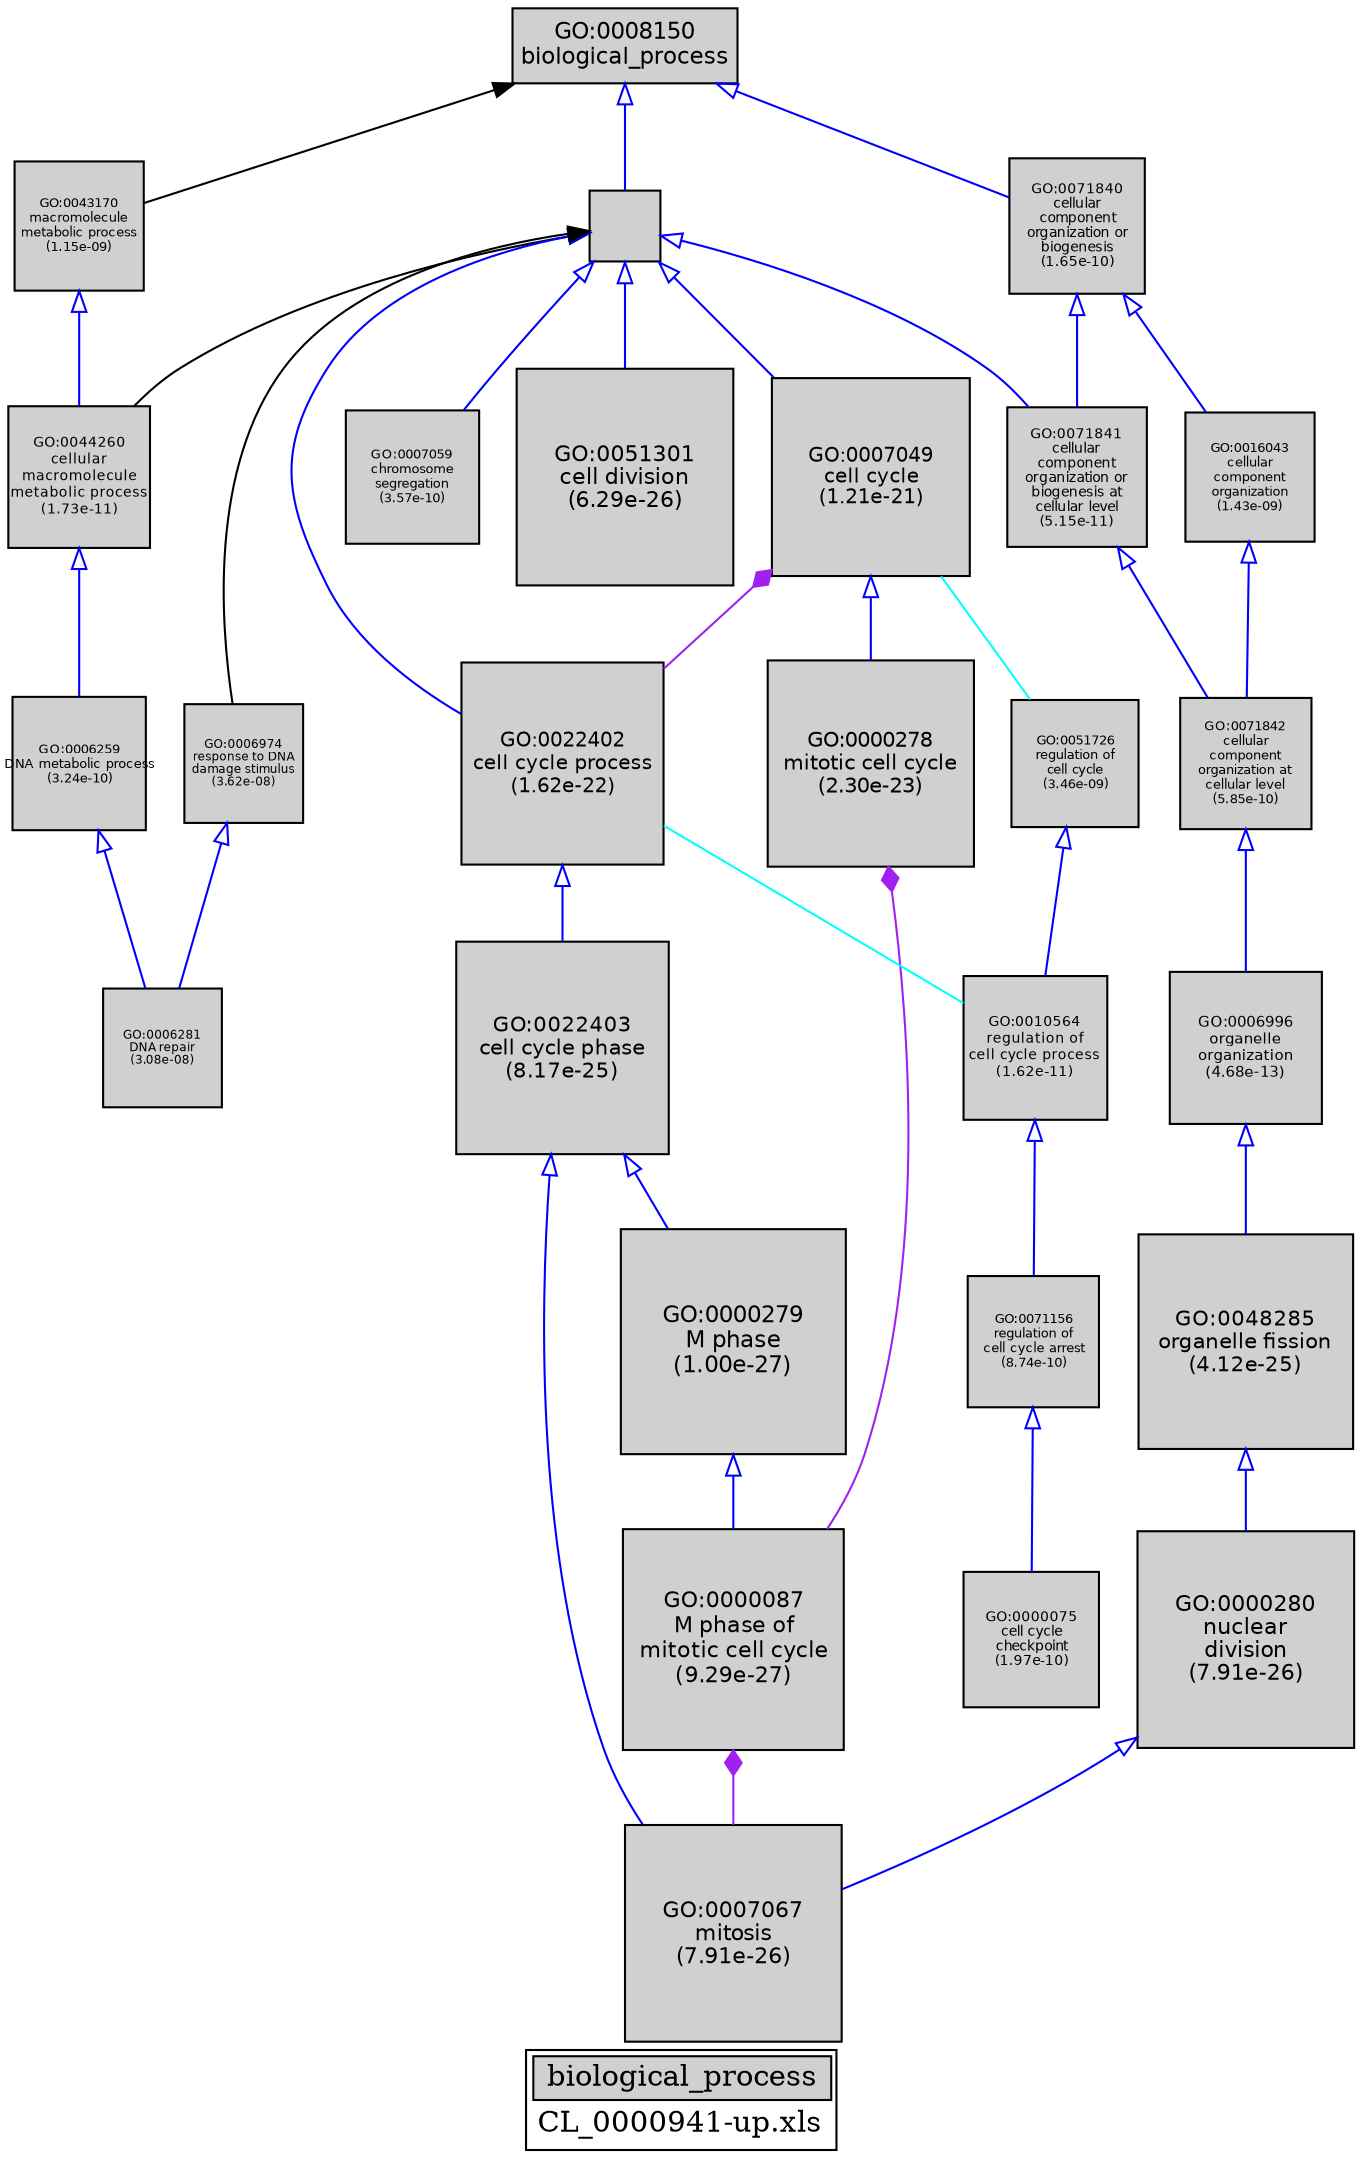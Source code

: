 digraph "biological_process" {
graph [ bgcolor = "#FFFFFF", label = <<TABLE COLOR="black" BGCOLOR="white"><TR><TD COLSPAN="2" BGCOLOR="#D0D0D0"><FONT COLOR="black">biological_process</FONT></TD></TR><TR><TD BORDER="0">CL_0000941-up.xls</TD></TR></TABLE>> ];
node [ fontname = "Helvetica" ];

subgraph "nodes" {

node [ style = "filled", fixedsize = "true", width = 1, shape = "box", fontsize = 9, fillcolor = "#D0D0D0", fontcolor = "black", color = "black" ];

"GO:0000278" [ URL = "#GO:0000278", label = <<TABLE BORDER="0"><TR><TD>GO:0000278<BR/>mitotic cell cycle<BR/>(2.30e-23)</TD></TR></TABLE>>, width = 1.37409489523, shape = "box", fontsize = 9.89348324562, height = 1.37409489523 ];
"GO:0010564" [ URL = "#GO:0010564", label = <<TABLE BORDER="0"><TR><TD>GO:0010564<BR/>regulation of<BR/>cell cycle process<BR/>(1.62e-11)</TD></TR></TABLE>>, width = 0.951461782111, shape = "box", fontsize = 6.8505248312, height = 0.951461782111 ];
"GO:0043170" [ URL = "#GO:0043170", label = <<TABLE BORDER="0"><TR><TD>GO:0043170<BR/>macromolecule<BR/>metabolic process<BR/>(1.15e-09)</TD></TR></TABLE>>, width = 0.866947166923, shape = "box", fontsize = 6.24201960184, height = 0.866947166923 ];
"GO:0044260" [ URL = "#GO:0044260", label = <<TABLE BORDER="0"><TR><TD>GO:0044260<BR/>cellular<BR/>macromolecule<BR/>metabolic process<BR/>(1.73e-11)</TD></TR></TABLE>>, width = 0.950179531278, shape = "box", fontsize = 6.8412926252, height = 0.950179531278 ];
"GO:0007067" [ URL = "#GO:0007067", label = <<TABLE BORDER="0"><TR><TD>GO:0007067<BR/>mitosis<BR/>(7.91e-26)</TD></TR></TABLE>>, width = 1.44656814118, shape = "box", fontsize = 10.4152906165, height = 1.44656814118 ];
"GO:0022403" [ URL = "#GO:0022403", label = <<TABLE BORDER="0"><TR><TD>GO:0022403<BR/>cell cycle phase<BR/>(8.17e-25)</TD></TR></TABLE>>, width = 1.41718441689, shape = "box", fontsize = 10.2037278016, height = 1.41718441689 ];
"GO:0016043" [ URL = "#GO:0016043", label = <<TABLE BORDER="0"><TR><TD>GO:0016043<BR/>cellular<BR/>component<BR/>organization<BR/>(1.43e-09)</TD></TR></TABLE>>, width = 0.862458823402, shape = "box", fontsize = 6.20970352849, height = 0.862458823402 ];
"GO:0071840" [ URL = "#GO:0071840", label = <<TABLE BORDER="0"><TR><TD>GO:0071840<BR/>cellular<BR/>component<BR/>organization or<BR/>biogenesis<BR/>(1.65e-10)</TD></TR></TABLE>>, width = 0.906434064811, shape = "box", fontsize = 6.52632526664, height = 0.906434064811 ];
"GO:0071156" [ URL = "#GO:0071156", label = <<TABLE BORDER="0"><TR><TD>GO:0071156<BR/>regulation of<BR/>cell cycle arrest<BR/>(8.74e-10)</TD></TR></TABLE>>, width = 0.872657437317, shape = "box", fontsize = 6.28313354868, height = 0.872657437317 ];
"GO:0051726" [ URL = "#GO:0051726", label = <<TABLE BORDER="0"><TR><TD>GO:0051726<BR/>regulation of<BR/>cell cycle<BR/>(3.46e-09)</TD></TR></TABLE>>, width = 0.843797001023, shape = "box", fontsize = 6.07533840736, height = 0.843797001023 ];
"GO:0000280" [ URL = "#GO:0000280", label = <<TABLE BORDER="0"><TR><TD>GO:0000280<BR/>nuclear<BR/>division<BR/>(7.91e-26)</TD></TR></TABLE>>, width = 1.44656814118, shape = "box", fontsize = 10.4152906165, height = 1.44656814118 ];
"GO:0006281" [ URL = "#GO:0006281", label = <<TABLE BORDER="0"><TR><TD>GO:0006281<BR/>DNA repair<BR/>(3.08e-08)</TD></TR></TABLE>>, width = 0.795739980137, shape = "box", fontsize = 5.72932785698, height = 0.795739980137 ];
"GO:0000087" [ URL = "#GO:0000087", label = <<TABLE BORDER="0"><TR><TD>GO:0000087<BR/>M phase of<BR/>mitotic cell cycle<BR/>(9.29e-27)</TD></TR></TABLE>>, width = 1.47299971189, shape = "box", fontsize = 10.6055979256, height = 1.47299971189 ];
"GO:0000279" [ URL = "#GO:0000279", label = <<TABLE BORDER="0"><TR><TD>GO:0000279<BR/>M phase<BR/>(1.00e-27)</TD></TR></TABLE>>, width = 1.5, shape = "box", fontsize = 10.8, height = 1.5 ];
"GO:0071842" [ URL = "#GO:0071842", label = <<TABLE BORDER="0"><TR><TD>GO:0071842<BR/>cellular<BR/>component<BR/>organization at<BR/>cellular level<BR/>(5.85e-10)</TD></TR></TABLE>>, width = 0.880911675477, shape = "box", fontsize = 6.34256406344, height = 0.880911675477 ];
"GO:0048285" [ URL = "#GO:0048285", label = <<TABLE BORDER="0"><TR><TD>GO:0048285<BR/>organelle fission<BR/>(4.12e-25)</TD></TR></TABLE>>, width = 1.42587064986, shape = "box", fontsize = 10.266268679, height = 1.42587064986 ];
"GO:0006996" [ URL = "#GO:0006996", label = <<TABLE BORDER="0"><TR><TD>GO:0006996<BR/>organelle<BR/>organization<BR/>(4.68e-13)</TD></TR></TABLE>>, width = 1.01634201094, shape = "box", fontsize = 7.31766247878, height = 1.01634201094 ];
"GO:0006259" [ URL = "#GO:0006259", label = <<TABLE BORDER="0"><TR><TD>GO:0006259<BR/>DNA metabolic process<BR/>(3.24e-10)</TD></TR></TABLE>>, width = 0.89292765274, shape = "box", fontsize = 6.42907909973, height = 0.89292765274 ];
"GO:0022402" [ URL = "#GO:0022402", label = <<TABLE BORDER="0"><TR><TD>GO:0022402<BR/>cell cycle process<BR/>(1.62e-22)</TD></TR></TABLE>>, width = 1.34828027429, shape = "box", fontsize = 9.70761797492, height = 1.34828027429 ];
"GO:0071841" [ URL = "#GO:0071841", label = <<TABLE BORDER="0"><TR><TD>GO:0071841<BR/>cellular<BR/>component<BR/>organization or<BR/>biogenesis at<BR/>cellular level<BR/>(5.15e-11)</TD></TR></TABLE>>, width = 0.929289135943, shape = "box", fontsize = 6.69088177879, height = 0.929289135943 ];
"GO:0006974" [ URL = "#GO:0006974", label = <<TABLE BORDER="0"><TR><TD>GO:0006974<BR/>response to DNA<BR/>damage stimulus<BR/>(3.62e-08)</TD></TR></TABLE>>, width = 0.792078660715, shape = "box", fontsize = 5.70296635715, height = 0.792078660715 ];
"GO:0000075" [ URL = "#GO:0000075", label = <<TABLE BORDER="0"><TR><TD>GO:0000075<BR/>cell cycle<BR/>checkpoint<BR/>(1.97e-10)</TD></TR></TABLE>>, width = 0.90293429897, shape = "box", fontsize = 6.50112695259, height = 0.90293429897 ];
"GO:0008150" [ URL = "#GO:0008150", label = <<TABLE BORDER="0"><TR><TD>GO:0008150<BR/>biological_process</TD></TR></TABLE>>, width = 1.5, shape = "box", fontsize = 10.8 ];
"GO:0007049" [ URL = "#GO:0007049", label = <<TABLE BORDER="0"><TR><TD>GO:0007049<BR/>cell cycle<BR/>(1.21e-21)</TD></TR></TABLE>>, width = 1.32115433078, shape = "box", fontsize = 9.51231118164, height = 1.32115433078 ];
"GO:0009987" [ URL = "#GO:0009987", label = "", width = 0.466707034146, shape = "box", height = 0.466707034146 ];
"GO:0007059" [ URL = "#GO:0007059", label = <<TABLE BORDER="0"><TR><TD>GO:0007059<BR/>chromosome<BR/>segregation<BR/>(3.57e-10)</TD></TR></TABLE>>, width = 0.890922224048, shape = "box", fontsize = 6.41464001315, height = 0.890922224048 ];
"GO:0051301" [ URL = "#GO:0051301", label = <<TABLE BORDER="0"><TR><TD>GO:0051301<BR/>cell division<BR/>(6.29e-26)</TD></TR></TABLE>>, width = 1.44942193643, shape = "box", fontsize = 10.4358379423, height = 1.44942193643 ];
}
subgraph "edges" {


edge [ dir = "back", weight = 1 ];
subgraph "regulates" {


edge [ color = "cyan", arrowtail = "none" ];
subgraph "positive" {


edge [ color = "green", arrowtail = "vee" ];
}
subgraph "negative" {


edge [ color = "red", arrowtail = "tee" ];
}
"GO:0007049" -> "GO:0051726";
"GO:0022402" -> "GO:0010564";
}
subgraph "part_of" {


edge [ color = "purple", arrowtail = "diamond", weight = 2.5 ];
"GO:0007049" -> "GO:0022402";
"GO:0000087" -> "GO:0007067";
"GO:0000278" -> "GO:0000087";
}
subgraph "is_a" {


edge [ color = "blue", arrowtail = "empty", weight = 5.0 ];
"GO:0022403" -> "GO:0007067";
"GO:0008150" -> "GO:0071840";
"GO:0071156" -> "GO:0000075";
"GO:0000279" -> "GO:0000087";
"GO:0009987" -> "GO:0007049";
"GO:0048285" -> "GO:0000280";
"GO:0008150" -> "GO:0009987";
"GO:0007049" -> "GO:0000278";
"GO:0009987" -> "GO:0007059";
"GO:0009987" -> "GO:0071841";
"GO:0000280" -> "GO:0007067";
"GO:0006996" -> "GO:0048285";
"GO:0071842" -> "GO:0006996";
"GO:0006259" -> "GO:0006281";
"GO:0009987" -> "GO:0051301";
"GO:0044260" -> "GO:0006259";
"GO:0022403" -> "GO:0000279";
"GO:0022402" -> "GO:0022403";
"GO:0071840" -> "GO:0071841";
"GO:0071841" -> "GO:0071842";
"GO:0043170" -> "GO:0044260";
"GO:0006974" -> "GO:0006281";
"GO:0071840" -> "GO:0016043";
"GO:0016043" -> "GO:0071842";
"GO:0010564" -> "GO:0071156";
"GO:0051726" -> "GO:0010564";
"GO:0009987" -> "GO:0022402";
}
"GO:0009987" -> "GO:0006974";
"GO:0008150" -> "GO:0043170";
"GO:0009987" -> "GO:0044260";
}
}
